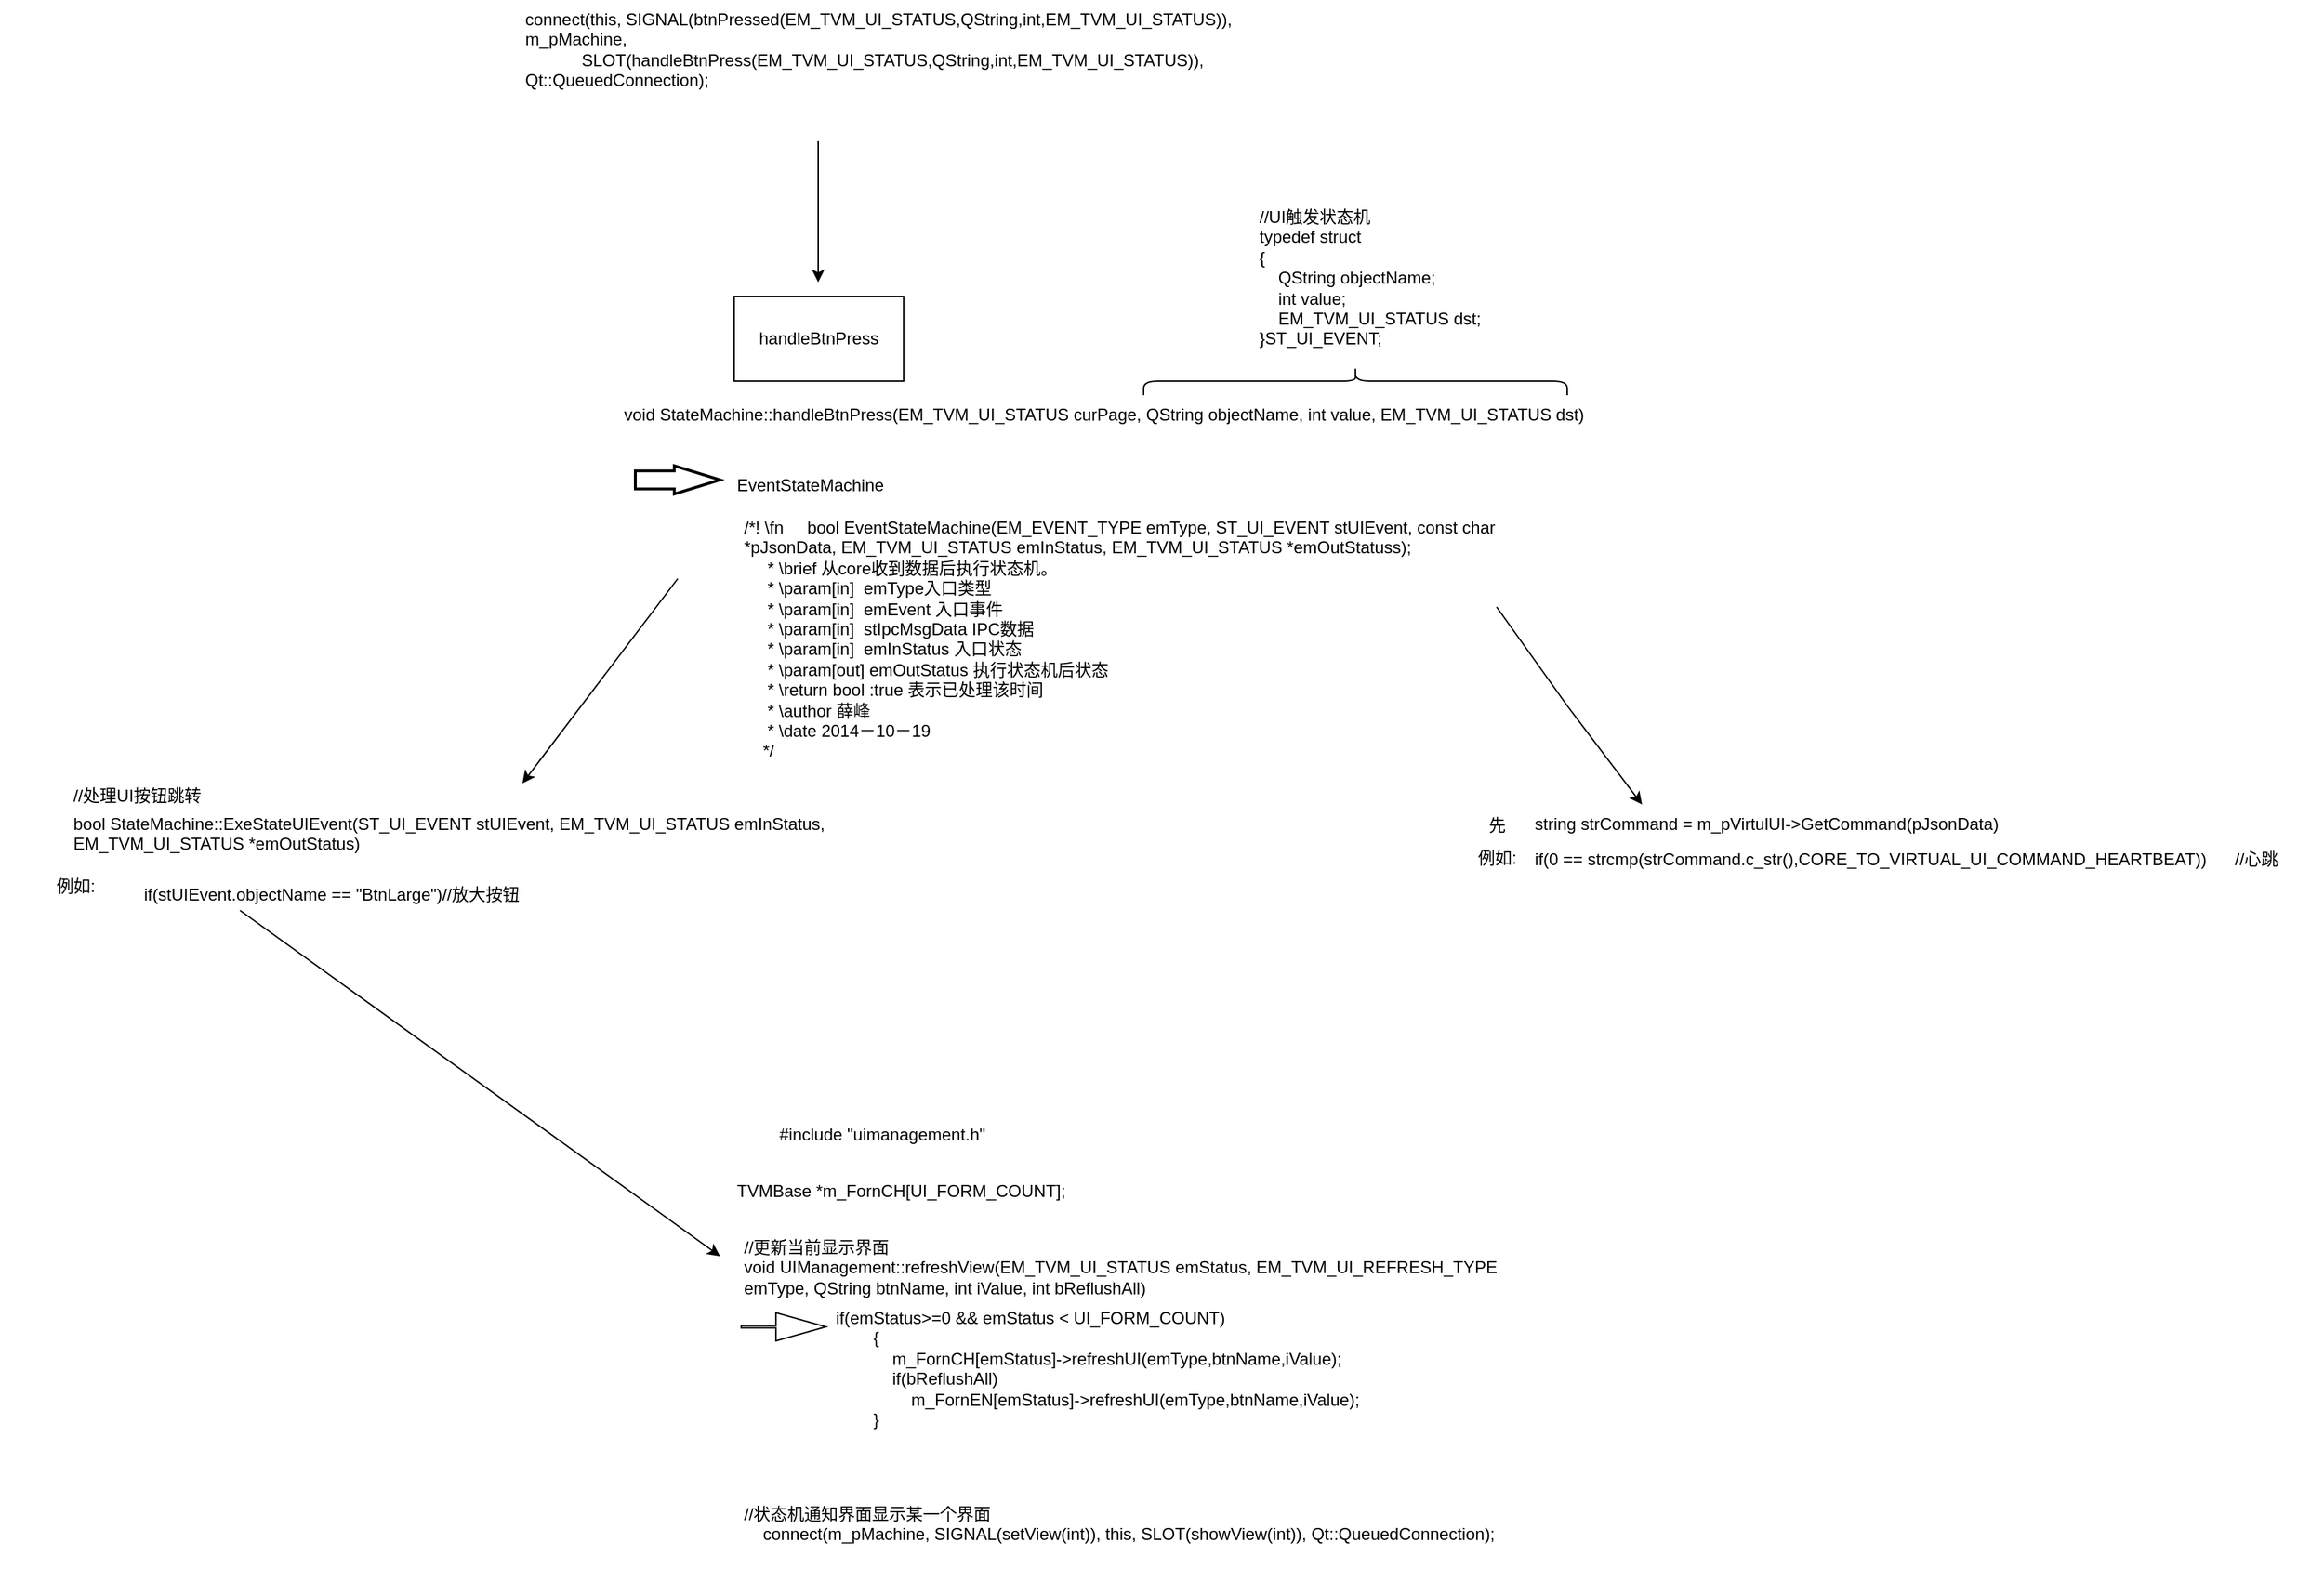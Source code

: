 <mxfile version="20.3.0" type="github">
  <diagram id="v4NcV1EOcFVTRIT4R_Up" name="第 1 页">
    <mxGraphModel dx="1865" dy="545" grid="1" gridSize="10" guides="1" tooltips="1" connect="1" arrows="1" fold="1" page="1" pageScale="1" pageWidth="827" pageHeight="1169" math="0" shadow="0">
      <root>
        <mxCell id="0" />
        <mxCell id="1" parent="0" />
        <mxCell id="l84PdnCawKySDigee48M-1" value="handleBtnPress" style="rounded=0;whiteSpace=wrap;html=1;" vertex="1" parent="1">
          <mxGeometry x="310" y="250" width="120" height="60" as="geometry" />
        </mxCell>
        <mxCell id="l84PdnCawKySDigee48M-2" value="void StateMachine::handleBtnPress(EM_TVM_UI_STATUS curPage, QString objectName, int value, EM_TVM_UI_STATUS dst)" style="text;whiteSpace=wrap;html=1;" vertex="1" parent="1">
          <mxGeometry x="230" y="320" width="730" height="50" as="geometry" />
        </mxCell>
        <mxCell id="l84PdnCawKySDigee48M-3" value="" style="shape=curlyBracket;whiteSpace=wrap;html=1;rounded=1;direction=south;" vertex="1" parent="1">
          <mxGeometry x="600" y="300" width="300" height="20" as="geometry" />
        </mxCell>
        <mxCell id="l84PdnCawKySDigee48M-4" value="//UI触发状态机&#xa;typedef struct&#xa;{&#xa;    QString objectName;&#xa;    int value;&#xa;    EM_TVM_UI_STATUS dst;&#xa;}ST_UI_EVENT;" style="text;whiteSpace=wrap;html=1;" vertex="1" parent="1">
          <mxGeometry x="680" y="180" width="190" height="120" as="geometry" />
        </mxCell>
        <mxCell id="l84PdnCawKySDigee48M-5" value="EventStateMachine" style="text;whiteSpace=wrap;html=1;" vertex="1" parent="1">
          <mxGeometry x="310" y="370" width="140" height="40" as="geometry" />
        </mxCell>
        <mxCell id="l84PdnCawKySDigee48M-8" value="" style="verticalLabelPosition=bottom;verticalAlign=top;html=1;strokeWidth=2;shape=mxgraph.arrows2.arrow;dy=0.36;dx=32.4;notch=0;" vertex="1" parent="1">
          <mxGeometry x="240" y="370" width="60" height="20" as="geometry" />
        </mxCell>
        <mxCell id="l84PdnCawKySDigee48M-10" value="/*! \fn&amp;nbsp;&lt;span style=&quot;background-color: initial;&quot;&gt;&amp;nbsp; &amp;nbsp; bool EventStateMachine(EM_EVENT_TYPE emType, ST_UI_EVENT stUIEvent, const char *pJsonData, EM_TVM_UI_STATUS emInStatus, EM_TVM_UI_STATUS *emOutStatuss);&lt;/span&gt;&lt;br&gt;&amp;nbsp; &amp;nbsp; &amp;nbsp;* \brief 		从core收到数据后执行状态机。&lt;br&gt;&amp;nbsp; &amp;nbsp; &amp;nbsp;* \param[in]&amp;nbsp; emType入口类型&lt;br&gt;&amp;nbsp; &amp;nbsp; &amp;nbsp;* \param[in]&amp;nbsp; 	emEvent 入口事件&lt;br&gt;&amp;nbsp; &amp;nbsp; &amp;nbsp;* \param[in]&amp;nbsp; stIpcMsgData IPC数据&lt;br&gt;&amp;nbsp; &amp;nbsp; &amp;nbsp;* \param[in]&amp;nbsp; 	emInStatus 入口状态&lt;br&gt;&amp;nbsp; &amp;nbsp; &amp;nbsp;* \param[out]	emOutStatus 执行状态机后状态&lt;br&gt;&amp;nbsp; &amp;nbsp; &amp;nbsp;* \return		bool :true 表示已处理该时间&lt;br&gt;&amp;nbsp; &amp;nbsp; &amp;nbsp;* \author 		薛峰&lt;br&gt;&amp;nbsp; &amp;nbsp; &amp;nbsp;* \date 		2014－10－19&lt;br&gt;&amp;nbsp; &amp;nbsp; */" style="text;whiteSpace=wrap;html=1;" vertex="1" parent="1">
          <mxGeometry x="315" y="400" width="560" height="180" as="geometry" />
        </mxCell>
        <mxCell id="l84PdnCawKySDigee48M-11" value="bool StateMachine::ExeStateUIEvent(ST_UI_EVENT stUIEvent, EM_TVM_UI_STATUS emInStatus, EM_TVM_UI_STATUS *emOutStatus)" style="text;whiteSpace=wrap;html=1;" vertex="1" parent="1">
          <mxGeometry x="-160" y="610" width="560" height="50" as="geometry" />
        </mxCell>
        <mxCell id="l84PdnCawKySDigee48M-12" value="" style="endArrow=classic;html=1;rounded=0;" edge="1" parent="1">
          <mxGeometry width="50" height="50" relative="1" as="geometry">
            <mxPoint x="270" y="450" as="sourcePoint" />
            <mxPoint x="160" y="595" as="targetPoint" />
          </mxGeometry>
        </mxCell>
        <mxCell id="l84PdnCawKySDigee48M-13" value="//处理UI按钮跳转" style="text;whiteSpace=wrap;html=1;" vertex="1" parent="1">
          <mxGeometry x="-160" y="590" width="120" height="40" as="geometry" />
        </mxCell>
        <mxCell id="l84PdnCawKySDigee48M-15" value="if(stUIEvent.objectName == &quot;BtnLarge&quot;)//放大按钮" style="text;whiteSpace=wrap;html=1;" vertex="1" parent="1">
          <mxGeometry x="-110" y="660" width="300" height="40" as="geometry" />
        </mxCell>
        <mxCell id="l84PdnCawKySDigee48M-16" value="&lt;span style=&quot;white-space: pre;&quot;&gt;	&lt;/span&gt;&lt;span style=&quot;white-space: pre;&quot;&gt;	&lt;/span&gt;&lt;br&gt;&lt;span style=&quot;white-space: pre;&quot;&gt;	&lt;/span&gt;&lt;span style=&quot;white-space: pre;&quot;&gt;	&lt;/span&gt;例如:" style="text;html=1;align=center;verticalAlign=middle;resizable=0;points=[];autosize=1;strokeColor=none;fillColor=none;" vertex="1" parent="1">
          <mxGeometry x="-210" y="640" width="100" height="40" as="geometry" />
        </mxCell>
        <mxCell id="l84PdnCawKySDigee48M-17" value="" style="endArrow=classic;html=1;rounded=0;" edge="1" parent="1">
          <mxGeometry width="50" height="50" relative="1" as="geometry">
            <mxPoint x="850" y="470" as="sourcePoint" />
            <mxPoint x="953" y="610" as="targetPoint" />
            <Array as="points">
              <mxPoint x="900" y="540" />
            </Array>
          </mxGeometry>
        </mxCell>
        <mxCell id="l84PdnCawKySDigee48M-18" value="string strCommand = m_pVirtulUI-&gt;GetCommand(pJsonData)" style="text;whiteSpace=wrap;html=1;" vertex="1" parent="1">
          <mxGeometry x="875" y="610" width="360" height="40" as="geometry" />
        </mxCell>
        <mxCell id="l84PdnCawKySDigee48M-19" value="if(0 == strcmp(strCommand.c_str(),CORE_TO_VIRTUAL_UI_COMMAND_HEARTBEAT))      //心跳" style="text;whiteSpace=wrap;html=1;" vertex="1" parent="1">
          <mxGeometry x="875" y="635" width="560" height="50" as="geometry" />
        </mxCell>
        <mxCell id="l84PdnCawKySDigee48M-20" value="&lt;br&gt;例如:" style="text;html=1;align=center;verticalAlign=middle;resizable=0;points=[];autosize=1;strokeColor=none;fillColor=none;" vertex="1" parent="1">
          <mxGeometry x="825" y="620" width="50" height="40" as="geometry" />
        </mxCell>
        <mxCell id="l84PdnCawKySDigee48M-21" value="先" style="text;html=1;align=center;verticalAlign=middle;resizable=0;points=[];autosize=1;strokeColor=none;fillColor=none;" vertex="1" parent="1">
          <mxGeometry x="830" y="610" width="40" height="30" as="geometry" />
        </mxCell>
        <mxCell id="l84PdnCawKySDigee48M-22" value="connect(this, SIGNAL(btnPressed(EM_TVM_UI_STATUS,QString,int,EM_TVM_UI_STATUS)), m_pMachine,&#xa;            SLOT(handleBtnPress(EM_TVM_UI_STATUS,QString,int,EM_TVM_UI_STATUS)), Qt::QueuedConnection);" style="text;whiteSpace=wrap;html=1;" vertex="1" parent="1">
          <mxGeometry x="160" y="40" width="560" height="80" as="geometry" />
        </mxCell>
        <mxCell id="l84PdnCawKySDigee48M-23" value="" style="endArrow=classic;html=1;rounded=0;" edge="1" parent="1">
          <mxGeometry width="50" height="50" relative="1" as="geometry">
            <mxPoint x="369.5" y="140" as="sourcePoint" />
            <mxPoint x="369.5" y="240" as="targetPoint" />
          </mxGeometry>
        </mxCell>
        <mxCell id="l84PdnCawKySDigee48M-24" value="TVMBase *m_FornCH[UI_FORM_COUNT];" style="text;whiteSpace=wrap;html=1;" vertex="1" parent="1">
          <mxGeometry x="310" y="870" width="270" height="40" as="geometry" />
        </mxCell>
        <mxCell id="l84PdnCawKySDigee48M-25" value="#include &quot;uimanagement.h&quot;" style="text;whiteSpace=wrap;html=1;" vertex="1" parent="1">
          <mxGeometry x="340" y="830" width="180" height="40" as="geometry" />
        </mxCell>
        <mxCell id="l84PdnCawKySDigee48M-26" value="//更新当前显示界面&lt;br&gt;void UIManagement::refreshView(EM_TVM_UI_STATUS emStatus, EM_TVM_UI_REFRESH_TYPE emType, QString btnName, int iValue, int bReflushAll)&lt;br&gt;" style="text;whiteSpace=wrap;html=1;" vertex="1" parent="1">
          <mxGeometry x="315" y="910" width="560" height="80" as="geometry" />
        </mxCell>
        <mxCell id="l84PdnCawKySDigee48M-27" value="" style="html=1;shadow=0;dashed=0;align=center;verticalAlign=middle;shape=mxgraph.arrows2.arrow;dy=0.92;dx=35.4;notch=0;" vertex="1" parent="1">
          <mxGeometry x="315" y="970" width="60" height="20" as="geometry" />
        </mxCell>
        <mxCell id="l84PdnCawKySDigee48M-28" value="if(emStatus&gt;=0 &amp;&amp; emStatus &lt; UI_FORM_COUNT)&#xa;        {&#xa;            m_FornCH[emStatus]-&gt;refreshUI(emType,btnName,iValue);&#xa;            if(bReflushAll)&#xa;                m_FornEN[emStatus]-&gt;refreshUI(emType,btnName,iValue);&#xa;        }" style="text;whiteSpace=wrap;html=1;" vertex="1" parent="1">
          <mxGeometry x="380" y="960" width="400" height="110" as="geometry" />
        </mxCell>
        <mxCell id="l84PdnCawKySDigee48M-29" value="" style="endArrow=classic;html=1;rounded=0;" edge="1" parent="1">
          <mxGeometry width="50" height="50" relative="1" as="geometry">
            <mxPoint x="-40" y="685" as="sourcePoint" />
            <mxPoint x="300" y="930" as="targetPoint" />
          </mxGeometry>
        </mxCell>
        <mxCell id="l84PdnCawKySDigee48M-30" value="//状态机通知界面显示某一个界面&#xa;    connect(m_pMachine, SIGNAL(setView(int)), this, SLOT(showView(int)), Qt::QueuedConnection);" style="text;whiteSpace=wrap;html=1;" vertex="1" parent="1">
          <mxGeometry x="315" y="1099" width="560" height="70" as="geometry" />
        </mxCell>
      </root>
    </mxGraphModel>
  </diagram>
</mxfile>
